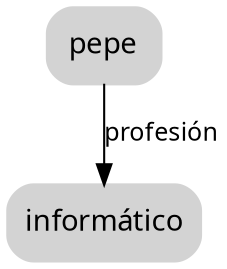 digraph ejemplo {
node  [style="rounded,filled,bold", shape=box, fontname="Nimbus", color="lightgray"];
edge  [fontname="Nimbus" weight=2, fontsize=12]
    A -> B [ label = "profesión" ];
    A [label="pepe"];
    B [label="informático"];
}
